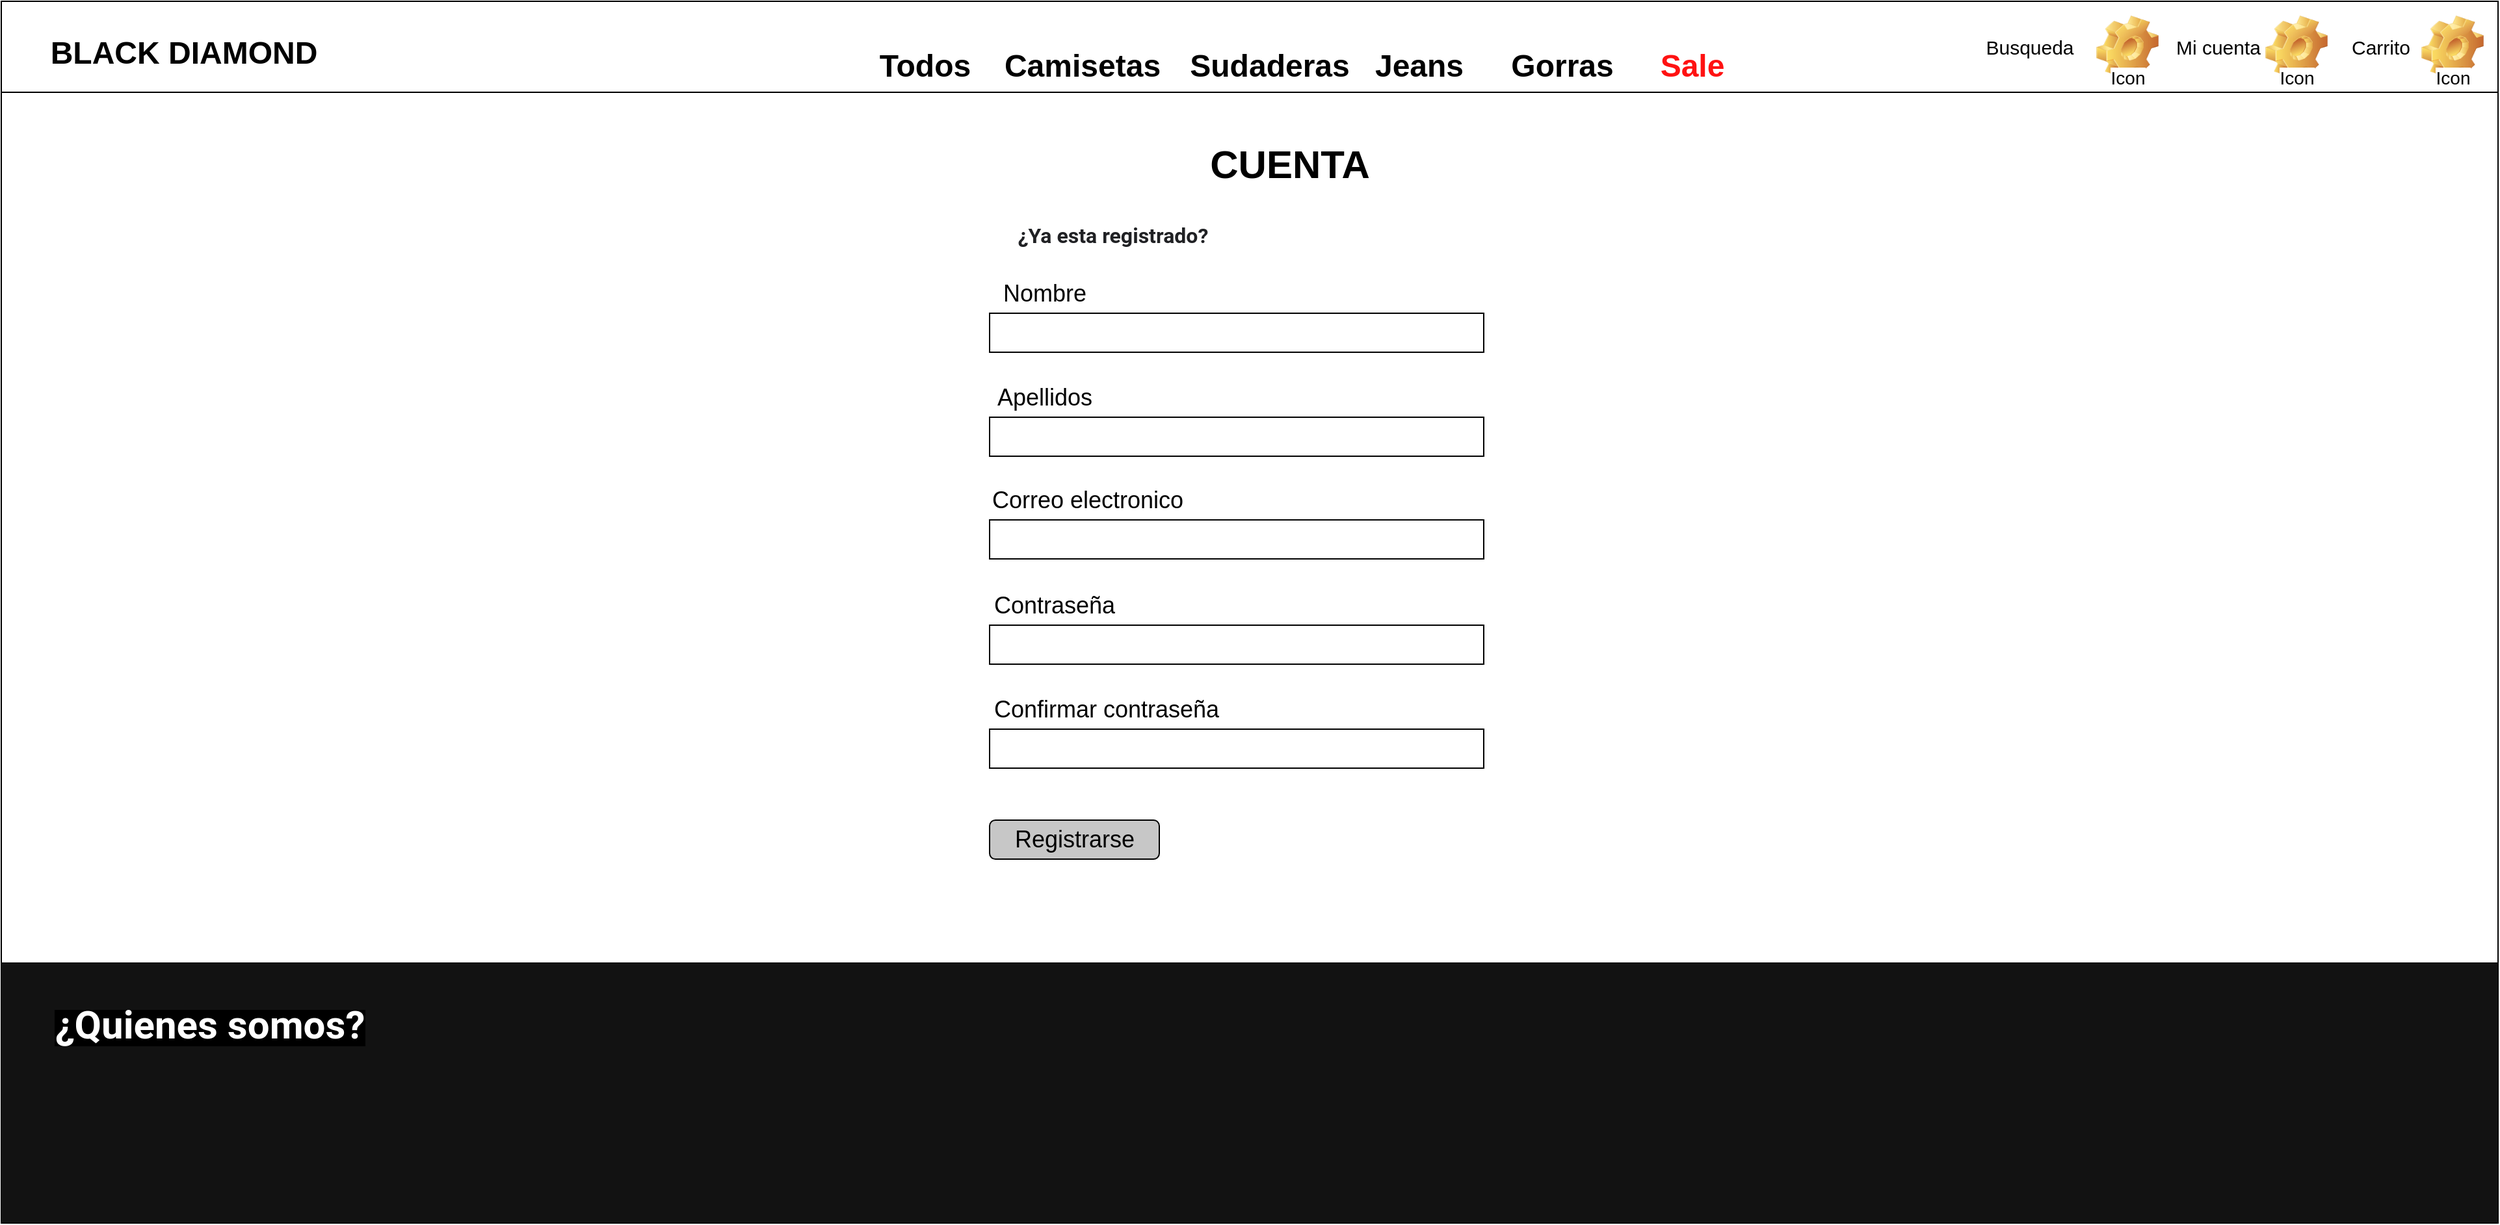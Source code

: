 <mxfile version="18.0.5" type="github">
  <diagram id="FzNZO5h_2QtX3EIouaig" name="Page-1">
    <mxGraphModel dx="1902" dy="1001" grid="1" gridSize="10" guides="1" tooltips="1" connect="1" arrows="1" fold="1" page="1" pageScale="1" pageWidth="1169" pageHeight="827" math="0" shadow="0">
      <root>
        <mxCell id="0" />
        <mxCell id="1" parent="0" />
        <mxCell id="bOvIYaEvH0mdddr9fpXH-4" value="" style="swimlane;startSize=70;fontSize=15;verticalAlign=bottom;" parent="1" vertex="1">
          <mxGeometry width="1920" height="940" as="geometry" />
        </mxCell>
        <mxCell id="bOvIYaEvH0mdddr9fpXH-6" value="" style="verticalLabelPosition=bottom;verticalAlign=top;html=1;shape=mxgraph.basic.rect;fillColor2=none;strokeWidth=1;size=20;indent=5;" parent="bOvIYaEvH0mdddr9fpXH-4" vertex="1">
          <mxGeometry x="760" y="240" width="380" height="30" as="geometry" />
        </mxCell>
        <mxCell id="bOvIYaEvH0mdddr9fpXH-7" value="" style="verticalLabelPosition=bottom;verticalAlign=top;html=1;shape=mxgraph.basic.rect;fillColor2=none;strokeWidth=1;size=20;indent=5;" parent="bOvIYaEvH0mdddr9fpXH-4" vertex="1">
          <mxGeometry x="760" y="399" width="380" height="30" as="geometry" />
        </mxCell>
        <mxCell id="bOvIYaEvH0mdddr9fpXH-8" value="&lt;font style=&quot;font-size: 30px;&quot;&gt;&lt;b&gt;CUENTA&lt;/b&gt;&lt;/font&gt;" style="text;html=1;strokeColor=none;fillColor=none;align=center;verticalAlign=middle;whiteSpace=wrap;rounded=0;" parent="bOvIYaEvH0mdddr9fpXH-4" vertex="1">
          <mxGeometry x="916.25" y="110" width="150" height="30" as="geometry" />
        </mxCell>
        <mxCell id="bOvIYaEvH0mdddr9fpXH-9" value="&lt;span style=&quot;color: rgb(32, 33, 36); font-family: Roboto, arial, sans-serif; text-align: left; background-color: rgb(255, 255, 255);&quot;&gt;&lt;b style=&quot;&quot;&gt;&lt;font style=&quot;font-size: 16px;&quot;&gt;¿Ya esta registrado?&lt;/font&gt;&lt;/b&gt;&lt;/span&gt;" style="text;html=1;strokeColor=none;fillColor=none;align=center;verticalAlign=middle;whiteSpace=wrap;rounded=0;fontSize=19;" parent="bOvIYaEvH0mdddr9fpXH-4" vertex="1">
          <mxGeometry x="760" y="160" width="190" height="40" as="geometry" />
        </mxCell>
        <mxCell id="bOvIYaEvH0mdddr9fpXH-10" value="&lt;font style=&quot;font-size: 18px;&quot;&gt;Nombre&lt;/font&gt;" style="text;html=1;strokeColor=none;fillColor=none;align=center;verticalAlign=middle;whiteSpace=wrap;rounded=0;fontSize=19;" parent="bOvIYaEvH0mdddr9fpXH-4" vertex="1">
          <mxGeometry x="760" y="210" width="84.75" height="30" as="geometry" />
        </mxCell>
        <mxCell id="bOvIYaEvH0mdddr9fpXH-12" value="&lt;font style=&quot;&quot;&gt;&lt;font style=&quot;font-size: 18px;&quot;&gt;Correo electronico&lt;/font&gt;&lt;br&gt;&lt;/font&gt;" style="text;html=1;strokeColor=none;fillColor=none;align=center;verticalAlign=middle;whiteSpace=wrap;rounded=0;fontSize=19;" parent="bOvIYaEvH0mdddr9fpXH-4" vertex="1">
          <mxGeometry x="760" y="369" width="151" height="30" as="geometry" />
        </mxCell>
        <mxCell id="bOvIYaEvH0mdddr9fpXH-20" value="Icon" style="icon;html=1;image=img/clipart/Gear_128x128.png;fontSize=14;" parent="bOvIYaEvH0mdddr9fpXH-4" vertex="1">
          <mxGeometry x="1630" y="30" width="10" height="10" as="geometry" />
        </mxCell>
        <mxCell id="bOvIYaEvH0mdddr9fpXH-21" value="Icon" style="icon;html=1;image=img/clipart/Gear_128x128.png;fontSize=14;" parent="bOvIYaEvH0mdddr9fpXH-4" vertex="1">
          <mxGeometry x="1760" y="30" width="10" height="10" as="geometry" />
        </mxCell>
        <mxCell id="bOvIYaEvH0mdddr9fpXH-22" value="Icon" style="icon;html=1;image=img/clipart/Gear_128x128.png;fontSize=14;" parent="bOvIYaEvH0mdddr9fpXH-4" vertex="1">
          <mxGeometry x="1880" y="30" width="10" height="10" as="geometry" />
        </mxCell>
        <mxCell id="bOvIYaEvH0mdddr9fpXH-24" value="BLACK DIAMOND" style="text;strokeColor=none;fillColor=none;html=1;fontSize=24;fontStyle=1;verticalAlign=middle;align=center;" parent="bOvIYaEvH0mdddr9fpXH-4" vertex="1">
          <mxGeometry x="90" y="20" width="100" height="40" as="geometry" />
        </mxCell>
        <mxCell id="bOvIYaEvH0mdddr9fpXH-25" value="Busqueda" style="text;html=1;strokeColor=none;fillColor=none;align=center;verticalAlign=middle;whiteSpace=wrap;rounded=0;fontSize=15;" parent="bOvIYaEvH0mdddr9fpXH-4" vertex="1">
          <mxGeometry x="1530" y="20" width="60" height="30" as="geometry" />
        </mxCell>
        <mxCell id="bOvIYaEvH0mdddr9fpXH-26" value="Mi cuenta" style="text;html=1;strokeColor=none;fillColor=none;align=center;verticalAlign=middle;whiteSpace=wrap;rounded=0;fontSize=15;" parent="bOvIYaEvH0mdddr9fpXH-4" vertex="1">
          <mxGeometry x="1670" y="20" width="70" height="30" as="geometry" />
        </mxCell>
        <mxCell id="bOvIYaEvH0mdddr9fpXH-27" value="Carrito" style="text;html=1;strokeColor=none;fillColor=none;align=center;verticalAlign=middle;whiteSpace=wrap;rounded=0;fontSize=15;" parent="bOvIYaEvH0mdddr9fpXH-4" vertex="1">
          <mxGeometry x="1800" y="20" width="60" height="30" as="geometry" />
        </mxCell>
        <mxCell id="bOvIYaEvH0mdddr9fpXH-32" value="Todos" style="text;strokeColor=none;fillColor=none;html=1;fontSize=24;fontStyle=1;verticalAlign=middle;align=center;" parent="bOvIYaEvH0mdddr9fpXH-4" vertex="1">
          <mxGeometry x="660" y="30" width="100" height="40" as="geometry" />
        </mxCell>
        <mxCell id="bOvIYaEvH0mdddr9fpXH-34" value="Camisetas" style="text;strokeColor=none;fillColor=none;html=1;fontSize=24;fontStyle=1;verticalAlign=middle;align=center;" parent="bOvIYaEvH0mdddr9fpXH-4" vertex="1">
          <mxGeometry x="780.5" y="30" width="100" height="40" as="geometry" />
        </mxCell>
        <mxCell id="bOvIYaEvH0mdddr9fpXH-35" value="Sudaderas" style="text;strokeColor=none;fillColor=none;html=1;fontSize=24;fontStyle=1;verticalAlign=middle;align=center;" parent="bOvIYaEvH0mdddr9fpXH-4" vertex="1">
          <mxGeometry x="924.5" y="30" width="100" height="40" as="geometry" />
        </mxCell>
        <mxCell id="bOvIYaEvH0mdddr9fpXH-36" value="Jeans" style="text;strokeColor=none;fillColor=none;html=1;fontSize=24;fontStyle=1;verticalAlign=middle;align=center;" parent="bOvIYaEvH0mdddr9fpXH-4" vertex="1">
          <mxGeometry x="1040" y="30" width="100" height="40" as="geometry" />
        </mxCell>
        <mxCell id="bOvIYaEvH0mdddr9fpXH-37" value="Gorras" style="text;strokeColor=none;fillColor=none;html=1;fontSize=24;fontStyle=1;verticalAlign=middle;align=center;" parent="bOvIYaEvH0mdddr9fpXH-4" vertex="1">
          <mxGeometry x="1150" y="30" width="100" height="40" as="geometry" />
        </mxCell>
        <mxCell id="bOvIYaEvH0mdddr9fpXH-38" value="&lt;font color=&quot;#ff1212&quot;&gt;Sale&lt;/font&gt;" style="text;strokeColor=none;fillColor=none;html=1;fontSize=24;fontStyle=1;verticalAlign=middle;align=center;" parent="bOvIYaEvH0mdddr9fpXH-4" vertex="1">
          <mxGeometry x="1250" y="30" width="100" height="40" as="geometry" />
        </mxCell>
        <mxCell id="bOvIYaEvH0mdddr9fpXH-44" value="" style="rounded=1;whiteSpace=wrap;html=1;fontSize=18;fontColor=#000000;fillColor=#C7C7C7;strokeColor=#000000;" parent="bOvIYaEvH0mdddr9fpXH-4" vertex="1">
          <mxGeometry x="760" y="630" width="130.5" height="30" as="geometry" />
        </mxCell>
        <mxCell id="bOvIYaEvH0mdddr9fpXH-45" value="Registrarse" style="text;html=1;strokeColor=none;fillColor=none;align=center;verticalAlign=middle;whiteSpace=wrap;rounded=0;fontSize=18;fontColor=#000000;" parent="bOvIYaEvH0mdddr9fpXH-4" vertex="1">
          <mxGeometry x="765" y="630" width="120.5" height="30" as="geometry" />
        </mxCell>
        <mxCell id="bOvIYaEvH0mdddr9fpXH-41" value="" style="rounded=0;html=1;fontSize=18;fontColor=#FF1212;verticalAlign=top;labelPosition=center;verticalLabelPosition=bottom;align=center;horizontal=1;whiteSpace=wrap;fillColor=#121212;" parent="bOvIYaEvH0mdddr9fpXH-4" vertex="1">
          <mxGeometry y="740" width="1920" height="200" as="geometry" />
        </mxCell>
        <mxCell id="p5K5JzqQv4bLmwGcB9zn-1" value="" style="verticalLabelPosition=bottom;verticalAlign=top;html=1;shape=mxgraph.basic.rect;fillColor2=none;strokeWidth=1;size=20;indent=5;" parent="bOvIYaEvH0mdddr9fpXH-4" vertex="1">
          <mxGeometry x="760" y="320" width="380" height="30" as="geometry" />
        </mxCell>
        <mxCell id="p5K5JzqQv4bLmwGcB9zn-26" value="" style="verticalLabelPosition=bottom;verticalAlign=top;html=1;shape=mxgraph.basic.rect;fillColor2=none;strokeWidth=1;size=20;indent=5;" parent="bOvIYaEvH0mdddr9fpXH-4" vertex="1">
          <mxGeometry x="760" y="480" width="380" height="30" as="geometry" />
        </mxCell>
        <mxCell id="p5K5JzqQv4bLmwGcB9zn-27" value="" style="verticalLabelPosition=bottom;verticalAlign=top;html=1;shape=mxgraph.basic.rect;fillColor2=none;strokeWidth=1;size=20;indent=5;" parent="bOvIYaEvH0mdddr9fpXH-4" vertex="1">
          <mxGeometry x="760" y="560" width="380" height="30" as="geometry" />
        </mxCell>
        <mxCell id="p5K5JzqQv4bLmwGcB9zn-54" value="&lt;font style=&quot;font-size: 18px;&quot;&gt;Apellidos&lt;/font&gt;" style="text;html=1;strokeColor=none;fillColor=none;align=center;verticalAlign=middle;whiteSpace=wrap;rounded=0;fontSize=19;" parent="bOvIYaEvH0mdddr9fpXH-4" vertex="1">
          <mxGeometry x="760" y="290" width="84.75" height="30" as="geometry" />
        </mxCell>
        <mxCell id="p5K5JzqQv4bLmwGcB9zn-55" value="&lt;font style=&quot;&quot;&gt;&lt;font style=&quot;font-size: 18px;&quot;&gt;Contraseña&lt;/font&gt;&lt;br&gt;&lt;/font&gt;" style="text;html=1;strokeColor=none;fillColor=none;align=center;verticalAlign=middle;whiteSpace=wrap;rounded=0;fontSize=19;" parent="bOvIYaEvH0mdddr9fpXH-4" vertex="1">
          <mxGeometry x="760" y="450" width="100" height="30" as="geometry" />
        </mxCell>
        <mxCell id="p5K5JzqQv4bLmwGcB9zn-56" value="&lt;font style=&quot;&quot;&gt;&lt;font style=&quot;font-size: 18px;&quot;&gt;Confirmar contraseña&lt;/font&gt;&lt;br&gt;&lt;/font&gt;" style="text;html=1;strokeColor=none;fillColor=none;align=center;verticalAlign=middle;whiteSpace=wrap;rounded=0;fontSize=19;" parent="bOvIYaEvH0mdddr9fpXH-4" vertex="1">
          <mxGeometry x="760" y="530" width="180" height="30" as="geometry" />
        </mxCell>
        <mxCell id="bOvIYaEvH0mdddr9fpXH-47" value="&lt;span style=&quot;font-family: Roboto, arial, sans-serif; text-align: left; background-color: rgb(0, 0, 0);&quot;&gt;&lt;font color=&quot;#ffffff&quot; style=&quot;font-size: 30px;&quot;&gt;¿Quienes somos?&lt;/font&gt;&lt;/span&gt;" style="text;strokeColor=none;fillColor=none;html=1;fontSize=24;fontStyle=1;verticalAlign=middle;align=center;fontColor=#000000;" parent="1" vertex="1">
          <mxGeometry x="50" y="747" width="220" height="80" as="geometry" />
        </mxCell>
      </root>
    </mxGraphModel>
  </diagram>
</mxfile>
